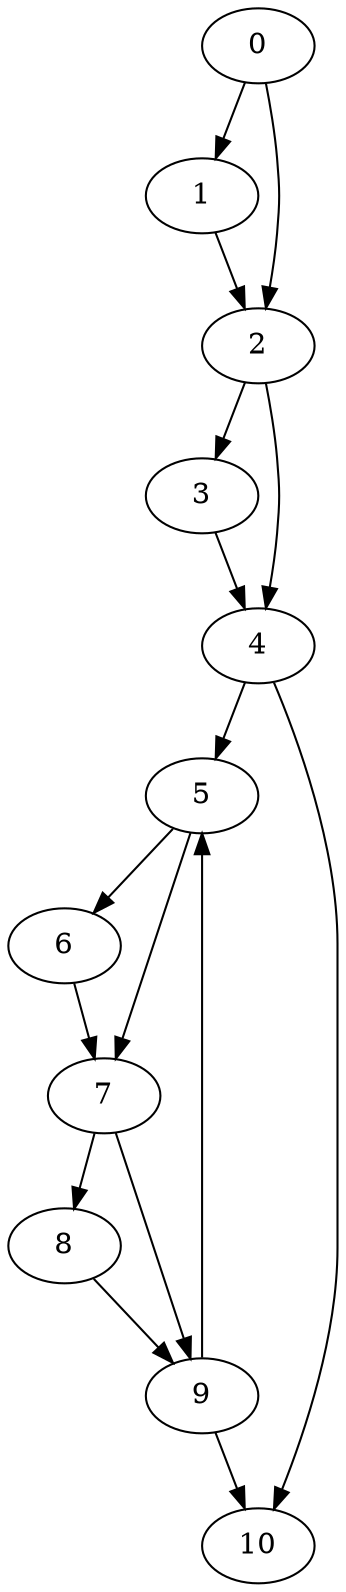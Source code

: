 digraph {
	0
	1
	2
	3
	4
	5
	6
	7
	8
	9
	10
	0 -> 2
	1 -> 2
	2 -> 3
	2 -> 4
	3 -> 4
	4 -> 5
	9 -> 5
	5 -> 7
	6 -> 7
	7 -> 8
	0 -> 1
	5 -> 6
	7 -> 9
	8 -> 9
	4 -> 10
	9 -> 10
}
